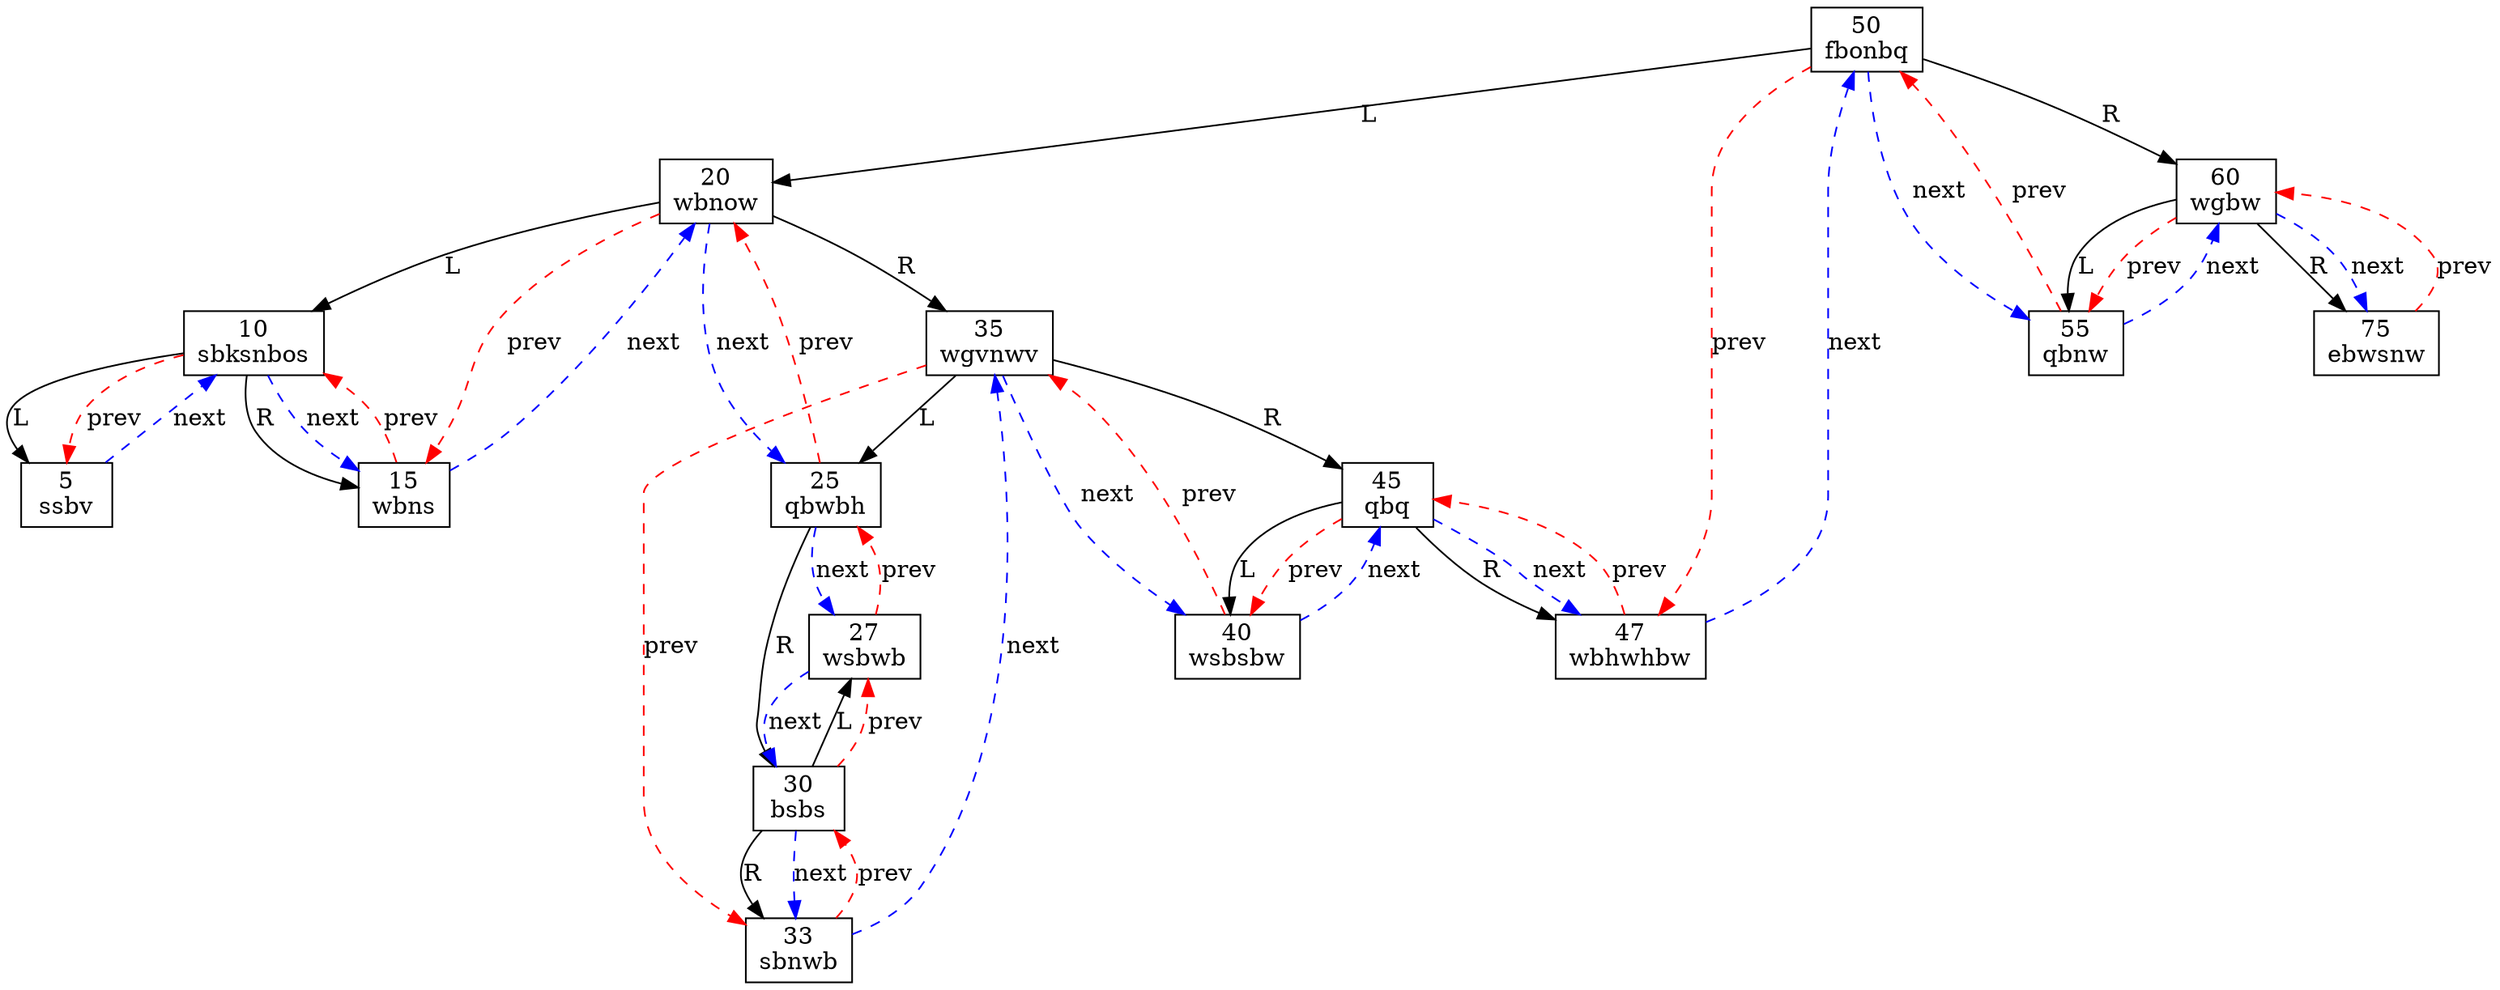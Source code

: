 digraph Tree {
  node [shape=record];
  node00ae19b0 [label="50\nfbonbq"];
  node00ae19b0 -> node00ae19e8 [label="L"];
  node00ae19e8 [label="20\nwbnow"];
  node00ae19e8 -> node00ae1a28 [label="L"];
  node00ae1a28 [label="10\nsbksnbos"];
  node00ae1a28 -> node00ae3d78 [label="L"];
  node00ae3d78 [label="5\nssbv"];
  node00ae3d78 -> node00ae1a28 [style=dashed, color=blue, label="next"];
  node00ae1a28 -> node00ae3db0 [label="R"];
  node00ae3db0 [label="15\nwbns"];
  node00ae3db0 -> node00ae19e8 [style=dashed, color=blue, label="next"];
  node00ae3db0 -> node00ae1a28 [style=dashed, color=red, label="prev"];
  node00ae1a28 -> node00ae3db0 [style=dashed, color=blue, label="next"];
  node00ae1a28 -> node00ae3d78 [style=dashed, color=red, label="prev"];
  node00ae19e8 -> node00ae3de8 [label="R"];
  node00ae3de8 [label="35\nwgvnwv"];
  node00ae3de8 -> node00ae3e20 [label="L"];
  node00ae3e20 [label="25\nqbwbh"];
  node00ae3e20 -> node00ae3e58 [label="R"];
  node00ae3e58 [label="30\nbsbs"];
  node00ae3e58 -> node00ae3e90 [label="L"];
  node00ae3e90 [label="27\nwsbwb"];
  node00ae3e90 -> node00ae3e58 [style=dashed, color=blue, label="next"];
  node00ae3e90 -> node00ae3e20 [style=dashed, color=red, label="prev"];
  node00ae3e58 -> node00ae3ec8 [label="R"];
  node00ae3ec8 [label="33\nsbnwb"];
  node00ae3ec8 -> node00ae3de8 [style=dashed, color=blue, label="next"];
  node00ae3ec8 -> node00ae3e58 [style=dashed, color=red, label="prev"];
  node00ae3e58 -> node00ae3ec8 [style=dashed, color=blue, label="next"];
  node00ae3e58 -> node00ae3e90 [style=dashed, color=red, label="prev"];
  node00ae3e20 -> node00ae3e90 [style=dashed, color=blue, label="next"];
  node00ae3e20 -> node00ae19e8 [style=dashed, color=red, label="prev"];
  node00ae3de8 -> node00ae3f00 [label="R"];
  node00ae3f00 [label="45\nqbq"];
  node00ae3f00 -> node00ae3f38 [label="L"];
  node00ae3f38 [label="40\nwsbsbw"];
  node00ae3f38 -> node00ae3f00 [style=dashed, color=blue, label="next"];
  node00ae3f38 -> node00ae3de8 [style=dashed, color=red, label="prev"];
  node00ae3f00 -> node00ae3f70 [label="R"];
  node00ae3f70 [label="47\nwbhwhbw"];
  node00ae3f70 -> node00ae19b0 [style=dashed, color=blue, label="next"];
  node00ae3f70 -> node00ae3f00 [style=dashed, color=red, label="prev"];
  node00ae3f00 -> node00ae3f70 [style=dashed, color=blue, label="next"];
  node00ae3f00 -> node00ae3f38 [style=dashed, color=red, label="prev"];
  node00ae3de8 -> node00ae3f38 [style=dashed, color=blue, label="next"];
  node00ae3de8 -> node00ae3ec8 [style=dashed, color=red, label="prev"];
  node00ae19e8 -> node00ae3e20 [style=dashed, color=blue, label="next"];
  node00ae19e8 -> node00ae3db0 [style=dashed, color=red, label="prev"];
  node00ae19b0 -> node00ae3fa8 [label="R"];
  node00ae3fa8 [label="60\nwgbw"];
  node00ae3fa8 -> node00ae1468 [label="L"];
  node00ae1468 [label="55\nqbnw"];
  node00ae1468 -> node00ae3fa8 [style=dashed, color=blue, label="next"];
  node00ae1468 -> node00ae19b0 [style=dashed, color=red, label="prev"];
  node00ae3fa8 -> node00ae14a0 [label="R"];
  node00ae14a0 [label="75\nebwsnw"];
  node00ae14a0 -> node00ae3fa8 [style=dashed, color=red, label="prev"];
  node00ae3fa8 -> node00ae14a0 [style=dashed, color=blue, label="next"];
  node00ae3fa8 -> node00ae1468 [style=dashed, color=red, label="prev"];
  node00ae19b0 -> node00ae1468 [style=dashed, color=blue, label="next"];
  node00ae19b0 -> node00ae3f70 [style=dashed, color=red, label="prev"];
}
